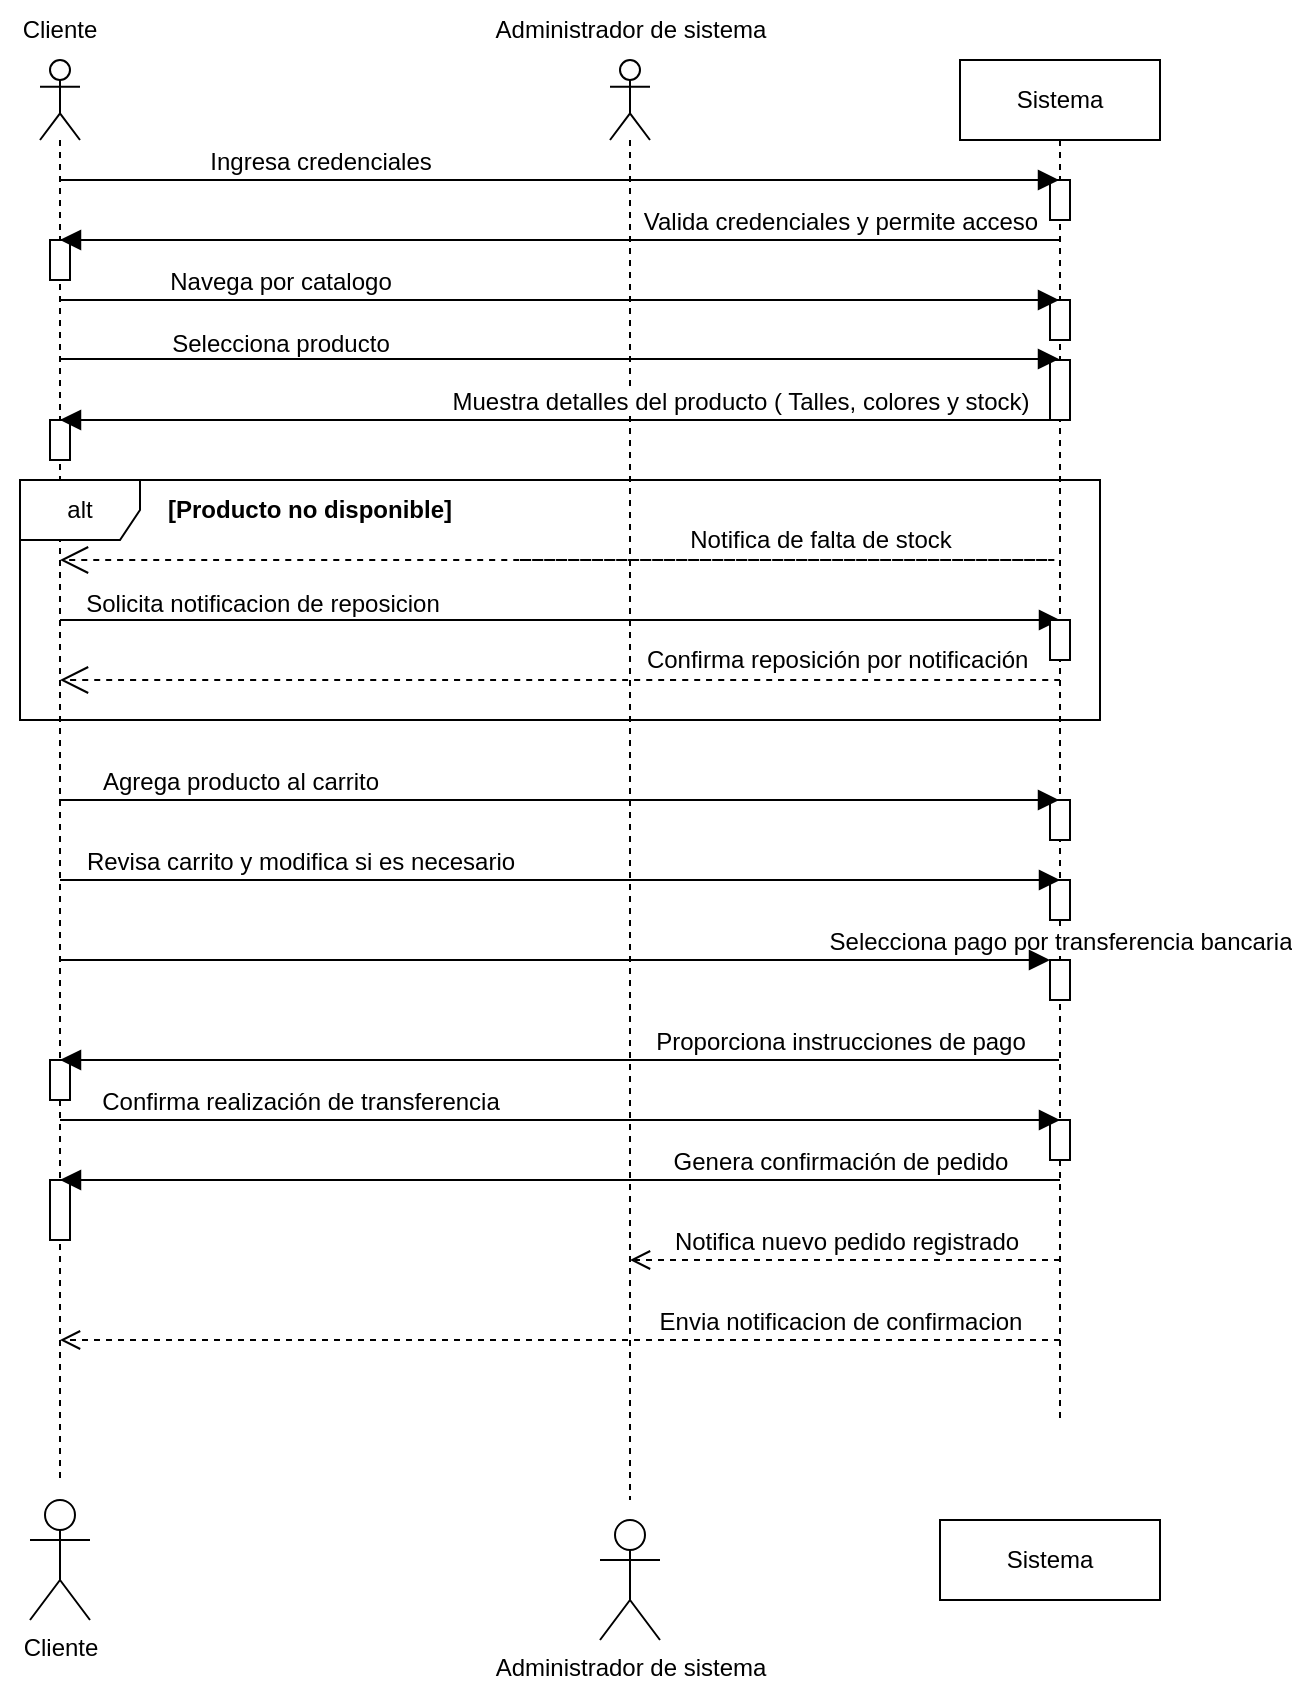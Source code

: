 <mxfile version="26.1.0">
  <diagram name="Visualizar detalles del producto" id="2YBvvXClWsGukQMizWep">
    <mxGraphModel grid="1" page="1" gridSize="10" guides="1" tooltips="1" connect="1" arrows="1" fold="1" pageScale="1" pageWidth="850" pageHeight="1100" math="0" shadow="0">
      <root>
        <mxCell id="0" />
        <mxCell id="1" parent="0" />
        <mxCell id="4gYBGRXny2vSGU5wSdCO-16" value="" style="shape=umlLifeline;perimeter=lifelinePerimeter;whiteSpace=wrap;html=1;container=1;dropTarget=0;collapsible=0;recursiveResize=0;outlineConnect=0;portConstraint=eastwest;newEdgeStyle={&quot;curved&quot;:0,&quot;rounded&quot;:0};participant=umlActor;" vertex="1" parent="1">
          <mxGeometry x="415" y="60" width="20" height="720" as="geometry" />
        </mxCell>
        <mxCell id="4gYBGRXny2vSGU5wSdCO-17" value="" style="shape=umlLifeline;perimeter=lifelinePerimeter;whiteSpace=wrap;html=1;container=1;dropTarget=0;collapsible=0;recursiveResize=0;outlineConnect=0;portConstraint=eastwest;newEdgeStyle={&quot;curved&quot;:0,&quot;rounded&quot;:0};participant=umlActor;" vertex="1" parent="1">
          <mxGeometry x="130" y="60" width="20" height="710" as="geometry" />
        </mxCell>
        <mxCell id="4gYBGRXny2vSGU5wSdCO-57" value="" style="html=1;points=[[0,0,0,0,5],[0,1,0,0,-5],[1,0,0,0,5],[1,1,0,0,-5]];perimeter=orthogonalPerimeter;outlineConnect=0;targetShapes=umlLifeline;portConstraint=eastwest;newEdgeStyle={&quot;curved&quot;:0,&quot;rounded&quot;:0};" vertex="1" parent="4gYBGRXny2vSGU5wSdCO-17">
          <mxGeometry x="5" y="500" width="10" height="20" as="geometry" />
        </mxCell>
        <mxCell id="4gYBGRXny2vSGU5wSdCO-59" value="" style="html=1;points=[[0,0,0,0,5],[0,1,0,0,-5],[1,0,0,0,5],[1,1,0,0,-5]];perimeter=orthogonalPerimeter;outlineConnect=0;targetShapes=umlLifeline;portConstraint=eastwest;newEdgeStyle={&quot;curved&quot;:0,&quot;rounded&quot;:0};" vertex="1" parent="4gYBGRXny2vSGU5wSdCO-17">
          <mxGeometry x="5" y="90" width="10" height="20" as="geometry" />
        </mxCell>
        <mxCell id="U9Td-__KMOM-jesqcVT_-1" value="" style="html=1;points=[[0,0,0,0,5],[0,1,0,0,-5],[1,0,0,0,5],[1,1,0,0,-5]];perimeter=orthogonalPerimeter;outlineConnect=0;targetShapes=umlLifeline;portConstraint=eastwest;newEdgeStyle={&quot;curved&quot;:0,&quot;rounded&quot;:0};" vertex="1" parent="4gYBGRXny2vSGU5wSdCO-17">
          <mxGeometry x="5" y="180" width="10" height="20" as="geometry" />
        </mxCell>
        <mxCell id="U9Td-__KMOM-jesqcVT_-6" value="" style="html=1;points=[[0,0,0,0,5],[0,1,0,0,-5],[1,0,0,0,5],[1,1,0,0,-5]];perimeter=orthogonalPerimeter;outlineConnect=0;targetShapes=umlLifeline;portConstraint=eastwest;newEdgeStyle={&quot;curved&quot;:0,&quot;rounded&quot;:0};" vertex="1" parent="4gYBGRXny2vSGU5wSdCO-17">
          <mxGeometry x="5" y="560" width="10" height="30" as="geometry" />
        </mxCell>
        <mxCell id="4gYBGRXny2vSGU5wSdCO-18" value="Sistema" style="shape=umlLifeline;perimeter=lifelinePerimeter;whiteSpace=wrap;html=1;container=1;dropTarget=0;collapsible=0;recursiveResize=0;outlineConnect=0;portConstraint=eastwest;newEdgeStyle={&quot;curved&quot;:0,&quot;rounded&quot;:0};" vertex="1" parent="1">
          <mxGeometry x="590" y="60" width="100" height="680" as="geometry" />
        </mxCell>
        <mxCell id="4gYBGRXny2vSGU5wSdCO-32" value="" style="html=1;points=[[0,0,0,0,5],[0,1,0,0,-5],[1,0,0,0,5],[1,1,0,0,-5]];perimeter=orthogonalPerimeter;outlineConnect=0;targetShapes=umlLifeline;portConstraint=eastwest;newEdgeStyle={&quot;curved&quot;:0,&quot;rounded&quot;:0};" vertex="1" parent="4gYBGRXny2vSGU5wSdCO-18">
          <mxGeometry x="45" y="60" width="10" height="20" as="geometry" />
        </mxCell>
        <mxCell id="4gYBGRXny2vSGU5wSdCO-55" value="" style="html=1;points=[[0,0,0,0,5],[0,1,0,0,-5],[1,0,0,0,5],[1,1,0,0,-5]];perimeter=orthogonalPerimeter;outlineConnect=0;targetShapes=umlLifeline;portConstraint=eastwest;newEdgeStyle={&quot;curved&quot;:0,&quot;rounded&quot;:0};" vertex="1" parent="4gYBGRXny2vSGU5wSdCO-18">
          <mxGeometry x="45" y="370" width="10" height="20" as="geometry" />
        </mxCell>
        <mxCell id="4gYBGRXny2vSGU5wSdCO-56" value="" style="html=1;points=[[0,0,0,0,5],[0,1,0,0,-5],[1,0,0,0,5],[1,1,0,0,-5]];perimeter=orthogonalPerimeter;outlineConnect=0;targetShapes=umlLifeline;portConstraint=eastwest;newEdgeStyle={&quot;curved&quot;:0,&quot;rounded&quot;:0};" vertex="1" parent="4gYBGRXny2vSGU5wSdCO-18">
          <mxGeometry x="45" y="530" width="10" height="20" as="geometry" />
        </mxCell>
        <mxCell id="U9Td-__KMOM-jesqcVT_-2" value="" style="html=1;points=[[0,0,0,0,5],[0,1,0,0,-5],[1,0,0,0,5],[1,1,0,0,-5]];perimeter=orthogonalPerimeter;outlineConnect=0;targetShapes=umlLifeline;portConstraint=eastwest;newEdgeStyle={&quot;curved&quot;:0,&quot;rounded&quot;:0};" vertex="1" parent="4gYBGRXny2vSGU5wSdCO-18">
          <mxGeometry x="45" y="120" width="10" height="20" as="geometry" />
        </mxCell>
        <mxCell id="U9Td-__KMOM-jesqcVT_-3" value="" style="html=1;points=[[0,0,0,0,5],[0,1,0,0,-5],[1,0,0,0,5],[1,1,0,0,-5]];perimeter=orthogonalPerimeter;outlineConnect=0;targetShapes=umlLifeline;portConstraint=eastwest;newEdgeStyle={&quot;curved&quot;:0,&quot;rounded&quot;:0};" vertex="1" parent="4gYBGRXny2vSGU5wSdCO-18">
          <mxGeometry x="45" y="410" width="10" height="20" as="geometry" />
        </mxCell>
        <mxCell id="cS2SJiKEPhGybM4gdvxg-2" value="" style="html=1;points=[[0,0,0,0,5],[0,1,0,0,-5],[1,0,0,0,5],[1,1,0,0,-5]];perimeter=orthogonalPerimeter;outlineConnect=0;targetShapes=umlLifeline;portConstraint=eastwest;newEdgeStyle={&quot;curved&quot;:0,&quot;rounded&quot;:0};" vertex="1" parent="4gYBGRXny2vSGU5wSdCO-18">
          <mxGeometry x="45" y="150" width="10" height="30" as="geometry" />
        </mxCell>
        <mxCell id="4gYBGRXny2vSGU5wSdCO-31" value="Ingresa credenciales" style="html=1;verticalAlign=bottom;endArrow=block;curved=0;rounded=0;fontSize=12;startSize=8;endSize=8;" edge="1" parent="1" target="4gYBGRXny2vSGU5wSdCO-18">
          <mxGeometry x="-0.479" width="80" relative="1" as="geometry">
            <mxPoint x="140" y="120" as="sourcePoint" />
            <mxPoint x="220" y="120" as="targetPoint" />
            <mxPoint as="offset" />
          </mxGeometry>
        </mxCell>
        <mxCell id="4gYBGRXny2vSGU5wSdCO-33" value="Valida credenciales y permite acceso" style="html=1;verticalAlign=bottom;endArrow=block;curved=0;rounded=0;fontSize=12;startSize=8;endSize=8;" edge="1" parent="1" target="4gYBGRXny2vSGU5wSdCO-17">
          <mxGeometry x="-0.56" width="80" relative="1" as="geometry">
            <mxPoint x="640" y="150" as="sourcePoint" />
            <mxPoint x="530" y="150" as="targetPoint" />
            <mxPoint as="offset" />
          </mxGeometry>
        </mxCell>
        <mxCell id="4gYBGRXny2vSGU5wSdCO-34" value="Navega por catalogo" style="html=1;verticalAlign=bottom;endArrow=block;curved=0;rounded=0;fontSize=12;startSize=8;endSize=8;" edge="1" parent="1" target="4gYBGRXny2vSGU5wSdCO-18">
          <mxGeometry x="-0.56" width="80" relative="1" as="geometry">
            <mxPoint x="140" y="180" as="sourcePoint" />
            <mxPoint x="220" y="180" as="targetPoint" />
            <mxPoint as="offset" />
          </mxGeometry>
        </mxCell>
        <mxCell id="4gYBGRXny2vSGU5wSdCO-35" value="Selecciona producto" style="html=1;verticalAlign=bottom;endArrow=block;curved=0;rounded=0;fontSize=12;startSize=8;endSize=8;" edge="1" parent="1" target="4gYBGRXny2vSGU5wSdCO-18">
          <mxGeometry x="-0.56" width="80" relative="1" as="geometry">
            <mxPoint x="140" y="209.5" as="sourcePoint" />
            <mxPoint x="220" y="209.5" as="targetPoint" />
            <mxPoint y="1" as="offset" />
          </mxGeometry>
        </mxCell>
        <mxCell id="4gYBGRXny2vSGU5wSdCO-38" value="Muestra detalles del producto ( Talles, colores y stock)" style="html=1;verticalAlign=bottom;endArrow=block;curved=0;rounded=0;fontSize=12;startSize=8;endSize=8;" edge="1" parent="1" target="4gYBGRXny2vSGU5wSdCO-17">
          <mxGeometry x="-0.361" width="80" relative="1" as="geometry">
            <mxPoint x="640" y="240" as="sourcePoint" />
            <mxPoint x="590" y="240" as="targetPoint" />
            <mxPoint as="offset" />
          </mxGeometry>
        </mxCell>
        <mxCell id="4gYBGRXny2vSGU5wSdCO-39" value="alt" style="shape=umlFrame;whiteSpace=wrap;html=1;pointerEvents=0;" vertex="1" parent="1">
          <mxGeometry x="120" y="270" width="540" height="120" as="geometry" />
        </mxCell>
        <mxCell id="4gYBGRXny2vSGU5wSdCO-41" value="Notifica de falta de stock" style="endArrow=open;endSize=12;dashed=1;html=1;rounded=0;fontSize=12;curved=1;" edge="1" parent="1" target="4gYBGRXny2vSGU5wSdCO-17">
          <mxGeometry x="0.489" y="-10" width="160" relative="1" as="geometry">
            <mxPoint x="370" y="310" as="sourcePoint" />
            <mxPoint x="370" y="310" as="targetPoint" />
            <Array as="points">
              <mxPoint x="1000" y="310" />
            </Array>
            <mxPoint as="offset" />
          </mxGeometry>
        </mxCell>
        <mxCell id="4gYBGRXny2vSGU5wSdCO-42" value="Solicita notificacion de reposicion" style="html=1;verticalAlign=bottom;endArrow=block;curved=0;rounded=0;fontSize=12;startSize=8;endSize=8;" edge="1" parent="1">
          <mxGeometry x="-0.598" width="80" relative="1" as="geometry">
            <mxPoint x="140" y="340" as="sourcePoint" />
            <mxPoint x="640" y="340" as="targetPoint" />
            <mxPoint y="1" as="offset" />
          </mxGeometry>
        </mxCell>
        <mxCell id="4gYBGRXny2vSGU5wSdCO-43" value="Confirma reposición por notificación&lt;span style=&quot;background-color: light-dark(#ffffff, var(--ge-dark-color, #121212)); color: light-dark(rgb(0, 0, 0), rgb(255, 255, 255));&quot;&gt;&amp;nbsp;&lt;/span&gt;" style="endArrow=open;endSize=12;dashed=1;html=1;rounded=0;fontSize=12;curved=1;" edge="1" parent="1">
          <mxGeometry x="-0.56" y="-10" width="160" relative="1" as="geometry">
            <mxPoint x="640" y="370" as="sourcePoint" />
            <mxPoint x="140" y="370" as="targetPoint" />
            <mxPoint as="offset" />
          </mxGeometry>
        </mxCell>
        <mxCell id="4gYBGRXny2vSGU5wSdCO-44" value="Agrega producto al carrito" style="html=1;verticalAlign=bottom;endArrow=block;curved=0;rounded=0;fontSize=12;startSize=8;endSize=8;" edge="1" parent="1" target="4gYBGRXny2vSGU5wSdCO-18">
          <mxGeometry x="-0.638" width="80" relative="1" as="geometry">
            <mxPoint x="139.5" y="430" as="sourcePoint" />
            <mxPoint x="460" y="430" as="targetPoint" />
            <mxPoint as="offset" />
          </mxGeometry>
        </mxCell>
        <mxCell id="4gYBGRXny2vSGU5wSdCO-45" value="Revisa carrito y modifica si es necesario" style="html=1;verticalAlign=bottom;endArrow=block;curved=0;rounded=0;fontSize=12;startSize=8;endSize=8;" edge="1" parent="1">
          <mxGeometry x="-0.52" width="80" relative="1" as="geometry">
            <mxPoint x="140" y="470" as="sourcePoint" />
            <mxPoint x="640" y="470" as="targetPoint" />
            <mxPoint as="offset" />
          </mxGeometry>
        </mxCell>
        <mxCell id="4gYBGRXny2vSGU5wSdCO-46" value="Selecciona pago por transferencia bancaria" style="html=1;verticalAlign=bottom;endArrow=block;curved=0;rounded=0;fontSize=12;startSize=8;endSize=8;" edge="1" parent="1" source="U9Td-__KMOM-jesqcVT_-4">
          <mxGeometry x="-0.52" width="80" relative="1" as="geometry">
            <mxPoint x="140" y="510" as="sourcePoint" />
            <mxPoint x="640" y="510" as="targetPoint" />
            <mxPoint as="offset" />
          </mxGeometry>
        </mxCell>
        <mxCell id="4gYBGRXny2vSGU5wSdCO-48" value="Proporciona instrucciones de pago" style="html=1;verticalAlign=bottom;endArrow=block;curved=0;rounded=0;fontSize=12;startSize=8;endSize=8;" edge="1" parent="1" source="4gYBGRXny2vSGU5wSdCO-18" target="4gYBGRXny2vSGU5wSdCO-17">
          <mxGeometry x="-0.562" width="80" relative="1" as="geometry">
            <mxPoint x="380" y="470" as="sourcePoint" />
            <mxPoint x="380" y="470" as="targetPoint" />
            <Array as="points">
              <mxPoint x="560" y="560" />
            </Array>
            <mxPoint as="offset" />
          </mxGeometry>
        </mxCell>
        <mxCell id="4gYBGRXny2vSGU5wSdCO-49" value="Confirma realización de transferencia" style="html=1;verticalAlign=bottom;endArrow=block;curved=0;rounded=0;fontSize=12;startSize=8;endSize=8;" edge="1" parent="1">
          <mxGeometry x="-0.52" width="80" relative="1" as="geometry">
            <mxPoint x="140" y="590" as="sourcePoint" />
            <mxPoint x="640" y="590" as="targetPoint" />
            <mxPoint as="offset" />
          </mxGeometry>
        </mxCell>
        <mxCell id="4gYBGRXny2vSGU5wSdCO-50" value="Genera confirmación de pedido" style="html=1;verticalAlign=bottom;endArrow=block;curved=0;rounded=0;fontSize=12;startSize=8;endSize=8;" edge="1" parent="1">
          <mxGeometry x="-0.56" width="80" relative="1" as="geometry">
            <mxPoint x="640" y="620" as="sourcePoint" />
            <mxPoint x="140" y="620" as="targetPoint" />
            <mxPoint as="offset" />
          </mxGeometry>
        </mxCell>
        <mxCell id="4gYBGRXny2vSGU5wSdCO-53" value="Notifica nuevo pedido registrado" style="html=1;verticalAlign=bottom;endArrow=open;dashed=1;endSize=8;curved=0;rounded=0;fontSize=12;" edge="1" parent="1" target="4gYBGRXny2vSGU5wSdCO-16">
          <mxGeometry relative="1" as="geometry">
            <mxPoint x="640" y="660" as="sourcePoint" />
            <mxPoint x="560" y="660" as="targetPoint" />
          </mxGeometry>
        </mxCell>
        <mxCell id="4gYBGRXny2vSGU5wSdCO-54" value="Envia notificacion de confirmacion" style="html=1;verticalAlign=bottom;endArrow=open;dashed=1;endSize=8;curved=0;rounded=0;fontSize=12;" edge="1" parent="1" target="4gYBGRXny2vSGU5wSdCO-17">
          <mxGeometry x="-0.56" relative="1" as="geometry">
            <mxPoint x="640" y="700" as="sourcePoint" />
            <mxPoint x="560" y="700" as="targetPoint" />
            <mxPoint as="offset" />
          </mxGeometry>
        </mxCell>
        <mxCell id="4gYBGRXny2vSGU5wSdCO-58" value="" style="html=1;points=[[0,0,0,0,5],[0,1,0,0,-5],[1,0,0,0,5],[1,1,0,0,-5]];perimeter=orthogonalPerimeter;outlineConnect=0;targetShapes=umlLifeline;portConstraint=eastwest;newEdgeStyle={&quot;curved&quot;:0,&quot;rounded&quot;:0};" vertex="1" parent="1">
          <mxGeometry x="635" y="340" width="10" height="20" as="geometry" />
        </mxCell>
        <mxCell id="4gYBGRXny2vSGU5wSdCO-66" value="Cliente" style="shape=umlActor;verticalLabelPosition=bottom;verticalAlign=top;html=1;" vertex="1" parent="1">
          <mxGeometry x="125" y="780" width="30" height="60" as="geometry" />
        </mxCell>
        <mxCell id="4gYBGRXny2vSGU5wSdCO-67" value="Administrador de sistema" style="shape=umlActor;verticalLabelPosition=bottom;verticalAlign=top;html=1;" vertex="1" parent="1">
          <mxGeometry x="410" y="790" width="30" height="60" as="geometry" />
        </mxCell>
        <mxCell id="4gYBGRXny2vSGU5wSdCO-68" value="Sistema" style="html=1;whiteSpace=wrap;" vertex="1" parent="1">
          <mxGeometry x="580" y="790" width="110" height="40" as="geometry" />
        </mxCell>
        <mxCell id="4gYBGRXny2vSGU5wSdCO-69" value="&lt;b&gt;[Producto no disponible]&lt;/b&gt;" style="text;html=1;align=center;verticalAlign=middle;whiteSpace=wrap;rounded=0;" vertex="1" parent="1">
          <mxGeometry x="180" y="270" width="170" height="30" as="geometry" />
        </mxCell>
        <mxCell id="4gYBGRXny2vSGU5wSdCO-70" value="Cliente" style="text;html=1;align=center;verticalAlign=middle;whiteSpace=wrap;rounded=0;" vertex="1" parent="1">
          <mxGeometry x="110" y="30" width="60" height="30" as="geometry" />
        </mxCell>
        <mxCell id="4gYBGRXny2vSGU5wSdCO-71" value="Administrador de sistema" style="text;html=1;align=center;verticalAlign=middle;whiteSpace=wrap;rounded=0;" vertex="1" parent="1">
          <mxGeometry x="338" y="30" width="175" height="30" as="geometry" />
        </mxCell>
        <mxCell id="U9Td-__KMOM-jesqcVT_-5" value="" style="html=1;verticalAlign=bottom;endArrow=block;curved=0;rounded=0;fontSize=12;startSize=8;endSize=8;" edge="1" parent="1" target="U9Td-__KMOM-jesqcVT_-4">
          <mxGeometry x="-0.52" width="80" relative="1" as="geometry">
            <mxPoint x="140" y="510" as="sourcePoint" />
            <mxPoint x="640" y="510" as="targetPoint" />
            <mxPoint as="offset" />
          </mxGeometry>
        </mxCell>
        <mxCell id="U9Td-__KMOM-jesqcVT_-4" value="" style="html=1;points=[[0,0,0,0,5],[0,1,0,0,-5],[1,0,0,0,5],[1,1,0,0,-5]];perimeter=orthogonalPerimeter;outlineConnect=0;targetShapes=umlLifeline;portConstraint=eastwest;newEdgeStyle={&quot;curved&quot;:0,&quot;rounded&quot;:0};" vertex="1" parent="1">
          <mxGeometry x="635" y="510" width="10" height="20" as="geometry" />
        </mxCell>
      </root>
    </mxGraphModel>
  </diagram>
</mxfile>
